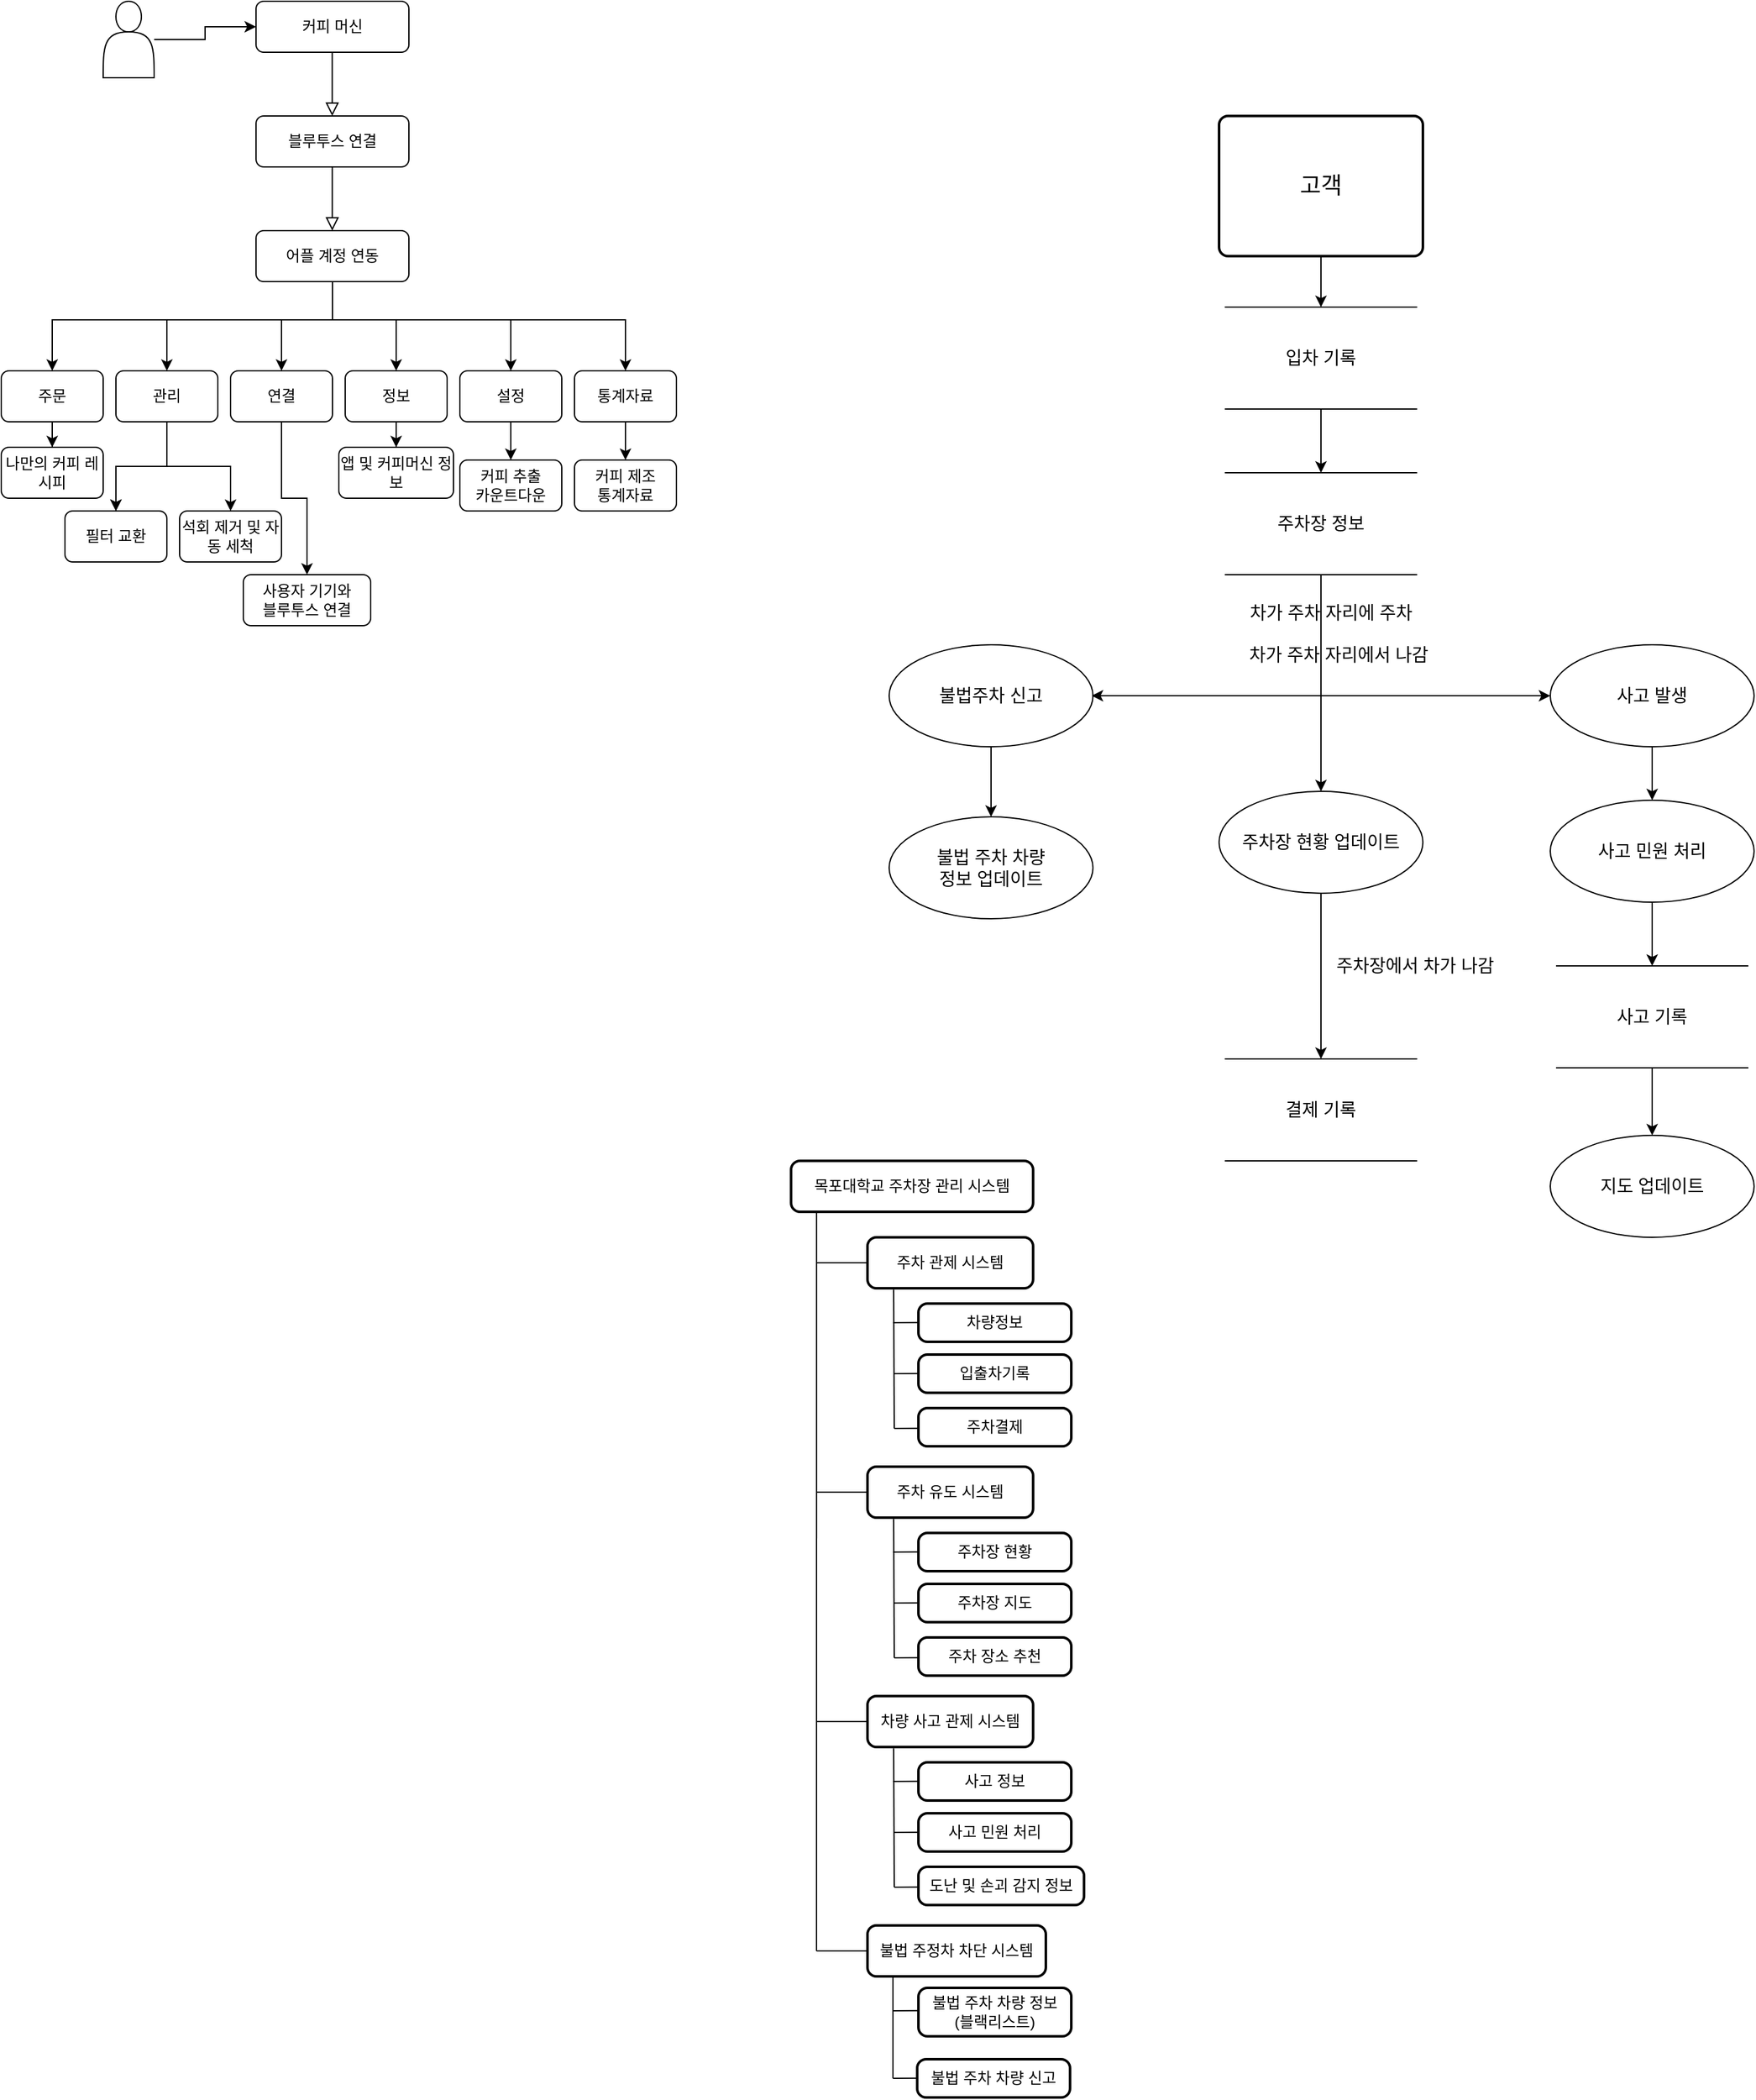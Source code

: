 <mxfile version="22.1.4" type="github">
  <diagram id="C5RBs43oDa-KdzZeNtuy" name="Page-1">
    <mxGraphModel dx="955" dy="906" grid="1" gridSize="10" guides="1" tooltips="1" connect="1" arrows="1" fold="1" page="1" pageScale="1" pageWidth="827" pageHeight="1169" math="0" shadow="0">
      <root>
        <mxCell id="WIyWlLk6GJQsqaUBKTNV-0" />
        <mxCell id="WIyWlLk6GJQsqaUBKTNV-1" parent="WIyWlLk6GJQsqaUBKTNV-0" />
        <mxCell id="WIyWlLk6GJQsqaUBKTNV-3" value="블루투스 연결" style="rounded=1;whiteSpace=wrap;html=1;fontSize=12;glass=0;strokeWidth=1;shadow=0;" parent="WIyWlLk6GJQsqaUBKTNV-1" vertex="1">
          <mxGeometry x="310" y="100" width="120" height="40" as="geometry" />
        </mxCell>
        <mxCell id="3EG9-TvV20ggC_MvHCEM-3" value="커피 머신" style="rounded=1;whiteSpace=wrap;html=1;fontSize=12;glass=0;strokeWidth=1;shadow=0;" parent="WIyWlLk6GJQsqaUBKTNV-1" vertex="1">
          <mxGeometry x="310" y="10" width="120" height="40" as="geometry" />
        </mxCell>
        <mxCell id="3EG9-TvV20ggC_MvHCEM-5" value="" style="rounded=0;html=1;jettySize=auto;orthogonalLoop=1;fontSize=11;endArrow=block;endFill=0;endSize=8;strokeWidth=1;shadow=0;labelBackgroundColor=none;edgeStyle=orthogonalEdgeStyle;" parent="WIyWlLk6GJQsqaUBKTNV-1" edge="1">
          <mxGeometry relative="1" as="geometry">
            <mxPoint x="369.83" y="140" as="sourcePoint" />
            <mxPoint x="369.83" y="190" as="targetPoint" />
          </mxGeometry>
        </mxCell>
        <mxCell id="DR7JTV7pjPa2kn4OJmJ5-90" style="edgeStyle=orthogonalEdgeStyle;rounded=0;orthogonalLoop=1;jettySize=auto;html=1;exitX=0.5;exitY=1;exitDx=0;exitDy=0;entryX=0.5;entryY=0;entryDx=0;entryDy=0;" edge="1" parent="WIyWlLk6GJQsqaUBKTNV-1" source="3EG9-TvV20ggC_MvHCEM-7" target="DR7JTV7pjPa2kn4OJmJ5-85">
          <mxGeometry relative="1" as="geometry">
            <Array as="points">
              <mxPoint x="370" y="260" />
              <mxPoint x="240" y="260" />
            </Array>
          </mxGeometry>
        </mxCell>
        <mxCell id="DR7JTV7pjPa2kn4OJmJ5-91" style="edgeStyle=orthogonalEdgeStyle;rounded=0;orthogonalLoop=1;jettySize=auto;html=1;exitX=0.5;exitY=1;exitDx=0;exitDy=0;entryX=0.5;entryY=0;entryDx=0;entryDy=0;" edge="1" parent="WIyWlLk6GJQsqaUBKTNV-1" source="3EG9-TvV20ggC_MvHCEM-7" target="DR7JTV7pjPa2kn4OJmJ5-86">
          <mxGeometry relative="1" as="geometry">
            <Array as="points">
              <mxPoint x="370" y="260" />
              <mxPoint x="330" y="260" />
            </Array>
          </mxGeometry>
        </mxCell>
        <mxCell id="DR7JTV7pjPa2kn4OJmJ5-92" style="edgeStyle=orthogonalEdgeStyle;rounded=0;orthogonalLoop=1;jettySize=auto;html=1;exitX=0.5;exitY=1;exitDx=0;exitDy=0;entryX=0.5;entryY=0;entryDx=0;entryDy=0;" edge="1" parent="WIyWlLk6GJQsqaUBKTNV-1" source="3EG9-TvV20ggC_MvHCEM-7" target="DR7JTV7pjPa2kn4OJmJ5-82">
          <mxGeometry relative="1" as="geometry">
            <Array as="points">
              <mxPoint x="370" y="260" />
              <mxPoint x="150" y="260" />
            </Array>
          </mxGeometry>
        </mxCell>
        <mxCell id="DR7JTV7pjPa2kn4OJmJ5-93" style="edgeStyle=orthogonalEdgeStyle;rounded=0;orthogonalLoop=1;jettySize=auto;html=1;exitX=0.5;exitY=1;exitDx=0;exitDy=0;entryX=0.5;entryY=0;entryDx=0;entryDy=0;" edge="1" parent="WIyWlLk6GJQsqaUBKTNV-1" source="3EG9-TvV20ggC_MvHCEM-7" target="DR7JTV7pjPa2kn4OJmJ5-87">
          <mxGeometry relative="1" as="geometry">
            <Array as="points">
              <mxPoint x="370" y="260" />
              <mxPoint x="420" y="260" />
            </Array>
          </mxGeometry>
        </mxCell>
        <mxCell id="DR7JTV7pjPa2kn4OJmJ5-94" style="edgeStyle=orthogonalEdgeStyle;rounded=0;orthogonalLoop=1;jettySize=auto;html=1;exitX=0.5;exitY=1;exitDx=0;exitDy=0;entryX=0.5;entryY=0;entryDx=0;entryDy=0;" edge="1" parent="WIyWlLk6GJQsqaUBKTNV-1" source="3EG9-TvV20ggC_MvHCEM-7" target="DR7JTV7pjPa2kn4OJmJ5-88">
          <mxGeometry relative="1" as="geometry">
            <Array as="points">
              <mxPoint x="370" y="260" />
              <mxPoint x="510" y="260" />
            </Array>
          </mxGeometry>
        </mxCell>
        <mxCell id="DR7JTV7pjPa2kn4OJmJ5-95" style="edgeStyle=orthogonalEdgeStyle;rounded=0;orthogonalLoop=1;jettySize=auto;html=1;exitX=0.5;exitY=1;exitDx=0;exitDy=0;entryX=0.5;entryY=0;entryDx=0;entryDy=0;" edge="1" parent="WIyWlLk6GJQsqaUBKTNV-1" source="3EG9-TvV20ggC_MvHCEM-7" target="DR7JTV7pjPa2kn4OJmJ5-89">
          <mxGeometry relative="1" as="geometry">
            <Array as="points">
              <mxPoint x="370" y="260" />
              <mxPoint x="600" y="260" />
            </Array>
          </mxGeometry>
        </mxCell>
        <mxCell id="3EG9-TvV20ggC_MvHCEM-7" value="어플 계정 연동" style="rounded=1;whiteSpace=wrap;html=1;fontSize=12;glass=0;strokeWidth=1;shadow=0;" parent="WIyWlLk6GJQsqaUBKTNV-1" vertex="1">
          <mxGeometry x="310" y="190" width="120" height="40" as="geometry" />
        </mxCell>
        <mxCell id="3EG9-TvV20ggC_MvHCEM-8" value="" style="rounded=0;html=1;jettySize=auto;orthogonalLoop=1;fontSize=11;endArrow=block;endFill=0;endSize=8;strokeWidth=1;shadow=0;labelBackgroundColor=none;edgeStyle=orthogonalEdgeStyle;" parent="WIyWlLk6GJQsqaUBKTNV-1" edge="1">
          <mxGeometry relative="1" as="geometry">
            <mxPoint x="369.8" y="50" as="sourcePoint" />
            <mxPoint x="369.8" y="100" as="targetPoint" />
          </mxGeometry>
        </mxCell>
        <mxCell id="DR7JTV7pjPa2kn4OJmJ5-0" value="목포대학교 주차장 관리 시스템" style="rounded=1;whiteSpace=wrap;html=1;absoluteArcSize=1;arcSize=14;strokeWidth=2;" vertex="1" parent="WIyWlLk6GJQsqaUBKTNV-1">
          <mxGeometry x="730" y="920" width="190" height="40" as="geometry" />
        </mxCell>
        <mxCell id="DR7JTV7pjPa2kn4OJmJ5-1" value="주차 관제 시스템" style="rounded=1;whiteSpace=wrap;html=1;absoluteArcSize=1;arcSize=14;strokeWidth=2;" vertex="1" parent="WIyWlLk6GJQsqaUBKTNV-1">
          <mxGeometry x="790" y="980" width="130" height="40" as="geometry" />
        </mxCell>
        <mxCell id="DR7JTV7pjPa2kn4OJmJ5-2" value="" style="endArrow=none;html=1;rounded=0;entryX=0.137;entryY=1.075;entryDx=0;entryDy=0;entryPerimeter=0;" edge="1" parent="WIyWlLk6GJQsqaUBKTNV-1">
          <mxGeometry width="50" height="50" relative="1" as="geometry">
            <mxPoint x="750" y="1540" as="sourcePoint" />
            <mxPoint x="750.03" y="960.0" as="targetPoint" />
          </mxGeometry>
        </mxCell>
        <mxCell id="DR7JTV7pjPa2kn4OJmJ5-3" value="" style="endArrow=none;html=1;rounded=0;" edge="1" parent="WIyWlLk6GJQsqaUBKTNV-1">
          <mxGeometry width="50" height="50" relative="1" as="geometry">
            <mxPoint x="810" y="1047" as="sourcePoint" />
            <mxPoint x="830" y="1046.83" as="targetPoint" />
          </mxGeometry>
        </mxCell>
        <mxCell id="DR7JTV7pjPa2kn4OJmJ5-5" value="" style="endArrow=none;html=1;rounded=0;entryX=0.158;entryY=1.027;entryDx=0;entryDy=0;entryPerimeter=0;" edge="1" parent="WIyWlLk6GJQsqaUBKTNV-1" target="DR7JTV7pjPa2kn4OJmJ5-1">
          <mxGeometry width="50" height="50" relative="1" as="geometry">
            <mxPoint x="811" y="1130" as="sourcePoint" />
            <mxPoint x="860" y="1090" as="targetPoint" />
          </mxGeometry>
        </mxCell>
        <mxCell id="DR7JTV7pjPa2kn4OJmJ5-6" value="차량정보" style="rounded=1;whiteSpace=wrap;html=1;absoluteArcSize=1;arcSize=14;strokeWidth=2;" vertex="1" parent="WIyWlLk6GJQsqaUBKTNV-1">
          <mxGeometry x="830" y="1032" width="120" height="30" as="geometry" />
        </mxCell>
        <mxCell id="DR7JTV7pjPa2kn4OJmJ5-7" value="입출차기록" style="rounded=1;whiteSpace=wrap;html=1;absoluteArcSize=1;arcSize=14;strokeWidth=2;" vertex="1" parent="WIyWlLk6GJQsqaUBKTNV-1">
          <mxGeometry x="830" y="1072" width="120" height="30" as="geometry" />
        </mxCell>
        <mxCell id="DR7JTV7pjPa2kn4OJmJ5-8" value="주차결제" style="rounded=1;whiteSpace=wrap;html=1;absoluteArcSize=1;arcSize=14;strokeWidth=2;" vertex="1" parent="WIyWlLk6GJQsqaUBKTNV-1">
          <mxGeometry x="830" y="1114" width="120" height="30" as="geometry" />
        </mxCell>
        <mxCell id="DR7JTV7pjPa2kn4OJmJ5-10" value="" style="endArrow=none;html=1;rounded=0;" edge="1" parent="WIyWlLk6GJQsqaUBKTNV-1">
          <mxGeometry width="50" height="50" relative="1" as="geometry">
            <mxPoint x="811" y="1087" as="sourcePoint" />
            <mxPoint x="831" y="1086.83" as="targetPoint" />
          </mxGeometry>
        </mxCell>
        <mxCell id="DR7JTV7pjPa2kn4OJmJ5-11" value="" style="endArrow=none;html=1;rounded=0;" edge="1" parent="WIyWlLk6GJQsqaUBKTNV-1">
          <mxGeometry width="50" height="50" relative="1" as="geometry">
            <mxPoint x="811" y="1130" as="sourcePoint" />
            <mxPoint x="831" y="1129.83" as="targetPoint" />
          </mxGeometry>
        </mxCell>
        <mxCell id="DR7JTV7pjPa2kn4OJmJ5-12" value="" style="endArrow=none;html=1;rounded=0;entryX=0;entryY=0.5;entryDx=0;entryDy=0;" edge="1" parent="WIyWlLk6GJQsqaUBKTNV-1" target="DR7JTV7pjPa2kn4OJmJ5-1">
          <mxGeometry width="50" height="50" relative="1" as="geometry">
            <mxPoint x="750" y="1000.03" as="sourcePoint" />
            <mxPoint x="770" y="999.86" as="targetPoint" />
          </mxGeometry>
        </mxCell>
        <mxCell id="DR7JTV7pjPa2kn4OJmJ5-13" value="주차 유도 시스템" style="rounded=1;whiteSpace=wrap;html=1;absoluteArcSize=1;arcSize=14;strokeWidth=2;" vertex="1" parent="WIyWlLk6GJQsqaUBKTNV-1">
          <mxGeometry x="790" y="1160" width="130" height="40" as="geometry" />
        </mxCell>
        <mxCell id="DR7JTV7pjPa2kn4OJmJ5-14" value="" style="endArrow=none;html=1;rounded=0;" edge="1" parent="WIyWlLk6GJQsqaUBKTNV-1">
          <mxGeometry width="50" height="50" relative="1" as="geometry">
            <mxPoint x="810" y="1227" as="sourcePoint" />
            <mxPoint x="830" y="1226.83" as="targetPoint" />
          </mxGeometry>
        </mxCell>
        <mxCell id="DR7JTV7pjPa2kn4OJmJ5-15" value="" style="endArrow=none;html=1;rounded=0;entryX=0.158;entryY=1.027;entryDx=0;entryDy=0;entryPerimeter=0;" edge="1" parent="WIyWlLk6GJQsqaUBKTNV-1" target="DR7JTV7pjPa2kn4OJmJ5-13">
          <mxGeometry width="50" height="50" relative="1" as="geometry">
            <mxPoint x="811" y="1310" as="sourcePoint" />
            <mxPoint x="860" y="1270" as="targetPoint" />
          </mxGeometry>
        </mxCell>
        <mxCell id="DR7JTV7pjPa2kn4OJmJ5-16" value="주차장 현황" style="rounded=1;whiteSpace=wrap;html=1;absoluteArcSize=1;arcSize=14;strokeWidth=2;" vertex="1" parent="WIyWlLk6GJQsqaUBKTNV-1">
          <mxGeometry x="830" y="1212" width="120" height="30" as="geometry" />
        </mxCell>
        <mxCell id="DR7JTV7pjPa2kn4OJmJ5-17" value="주차장 지도" style="rounded=1;whiteSpace=wrap;html=1;absoluteArcSize=1;arcSize=14;strokeWidth=2;" vertex="1" parent="WIyWlLk6GJQsqaUBKTNV-1">
          <mxGeometry x="830" y="1252" width="120" height="30" as="geometry" />
        </mxCell>
        <mxCell id="DR7JTV7pjPa2kn4OJmJ5-18" value="주차 장소 추천" style="rounded=1;whiteSpace=wrap;html=1;absoluteArcSize=1;arcSize=14;strokeWidth=2;" vertex="1" parent="WIyWlLk6GJQsqaUBKTNV-1">
          <mxGeometry x="830" y="1294" width="120" height="30" as="geometry" />
        </mxCell>
        <mxCell id="DR7JTV7pjPa2kn4OJmJ5-19" value="" style="endArrow=none;html=1;rounded=0;" edge="1" parent="WIyWlLk6GJQsqaUBKTNV-1">
          <mxGeometry width="50" height="50" relative="1" as="geometry">
            <mxPoint x="811" y="1267" as="sourcePoint" />
            <mxPoint x="831" y="1266.83" as="targetPoint" />
          </mxGeometry>
        </mxCell>
        <mxCell id="DR7JTV7pjPa2kn4OJmJ5-20" value="" style="endArrow=none;html=1;rounded=0;" edge="1" parent="WIyWlLk6GJQsqaUBKTNV-1">
          <mxGeometry width="50" height="50" relative="1" as="geometry">
            <mxPoint x="811" y="1310" as="sourcePoint" />
            <mxPoint x="831" y="1309.83" as="targetPoint" />
          </mxGeometry>
        </mxCell>
        <mxCell id="DR7JTV7pjPa2kn4OJmJ5-21" value="" style="endArrow=none;html=1;rounded=0;entryX=0;entryY=0.5;entryDx=0;entryDy=0;" edge="1" parent="WIyWlLk6GJQsqaUBKTNV-1" target="DR7JTV7pjPa2kn4OJmJ5-13">
          <mxGeometry width="50" height="50" relative="1" as="geometry">
            <mxPoint x="750" y="1180.03" as="sourcePoint" />
            <mxPoint x="770" y="1179.86" as="targetPoint" />
          </mxGeometry>
        </mxCell>
        <mxCell id="DR7JTV7pjPa2kn4OJmJ5-22" value="차량 사고 관제 시스템" style="rounded=1;whiteSpace=wrap;html=1;absoluteArcSize=1;arcSize=14;strokeWidth=2;" vertex="1" parent="WIyWlLk6GJQsqaUBKTNV-1">
          <mxGeometry x="790" y="1340" width="130" height="40" as="geometry" />
        </mxCell>
        <mxCell id="DR7JTV7pjPa2kn4OJmJ5-23" value="" style="endArrow=none;html=1;rounded=0;" edge="1" parent="WIyWlLk6GJQsqaUBKTNV-1">
          <mxGeometry width="50" height="50" relative="1" as="geometry">
            <mxPoint x="810" y="1407" as="sourcePoint" />
            <mxPoint x="830" y="1406.83" as="targetPoint" />
          </mxGeometry>
        </mxCell>
        <mxCell id="DR7JTV7pjPa2kn4OJmJ5-24" value="" style="endArrow=none;html=1;rounded=0;entryX=0.158;entryY=1.027;entryDx=0;entryDy=0;entryPerimeter=0;" edge="1" parent="WIyWlLk6GJQsqaUBKTNV-1" target="DR7JTV7pjPa2kn4OJmJ5-22">
          <mxGeometry width="50" height="50" relative="1" as="geometry">
            <mxPoint x="811" y="1490" as="sourcePoint" />
            <mxPoint x="860" y="1450" as="targetPoint" />
          </mxGeometry>
        </mxCell>
        <mxCell id="DR7JTV7pjPa2kn4OJmJ5-25" value="사고 정보" style="rounded=1;whiteSpace=wrap;html=1;absoluteArcSize=1;arcSize=14;strokeWidth=2;" vertex="1" parent="WIyWlLk6GJQsqaUBKTNV-1">
          <mxGeometry x="830" y="1392" width="120" height="30" as="geometry" />
        </mxCell>
        <mxCell id="DR7JTV7pjPa2kn4OJmJ5-26" value="사고 민원 처리" style="rounded=1;whiteSpace=wrap;html=1;absoluteArcSize=1;arcSize=14;strokeWidth=2;" vertex="1" parent="WIyWlLk6GJQsqaUBKTNV-1">
          <mxGeometry x="830" y="1432" width="120" height="30" as="geometry" />
        </mxCell>
        <mxCell id="DR7JTV7pjPa2kn4OJmJ5-27" value="도난 및 손괴 감지 정보" style="rounded=1;whiteSpace=wrap;html=1;absoluteArcSize=1;arcSize=14;strokeWidth=2;" vertex="1" parent="WIyWlLk6GJQsqaUBKTNV-1">
          <mxGeometry x="830" y="1474" width="130" height="30" as="geometry" />
        </mxCell>
        <mxCell id="DR7JTV7pjPa2kn4OJmJ5-28" value="" style="endArrow=none;html=1;rounded=0;" edge="1" parent="WIyWlLk6GJQsqaUBKTNV-1">
          <mxGeometry width="50" height="50" relative="1" as="geometry">
            <mxPoint x="811" y="1447" as="sourcePoint" />
            <mxPoint x="831" y="1446.83" as="targetPoint" />
          </mxGeometry>
        </mxCell>
        <mxCell id="DR7JTV7pjPa2kn4OJmJ5-29" value="" style="endArrow=none;html=1;rounded=0;" edge="1" parent="WIyWlLk6GJQsqaUBKTNV-1">
          <mxGeometry width="50" height="50" relative="1" as="geometry">
            <mxPoint x="811" y="1490" as="sourcePoint" />
            <mxPoint x="831" y="1489.83" as="targetPoint" />
          </mxGeometry>
        </mxCell>
        <mxCell id="DR7JTV7pjPa2kn4OJmJ5-30" value="" style="endArrow=none;html=1;rounded=0;entryX=0;entryY=0.5;entryDx=0;entryDy=0;" edge="1" parent="WIyWlLk6GJQsqaUBKTNV-1" target="DR7JTV7pjPa2kn4OJmJ5-22">
          <mxGeometry width="50" height="50" relative="1" as="geometry">
            <mxPoint x="750" y="1360.03" as="sourcePoint" />
            <mxPoint x="770" y="1359.86" as="targetPoint" />
          </mxGeometry>
        </mxCell>
        <mxCell id="DR7JTV7pjPa2kn4OJmJ5-31" value="불법 주정차 차단 시스템" style="rounded=1;whiteSpace=wrap;html=1;absoluteArcSize=1;arcSize=14;strokeWidth=2;" vertex="1" parent="WIyWlLk6GJQsqaUBKTNV-1">
          <mxGeometry x="790" y="1520" width="140" height="40" as="geometry" />
        </mxCell>
        <mxCell id="DR7JTV7pjPa2kn4OJmJ5-32" value="" style="endArrow=none;html=1;rounded=0;" edge="1" parent="WIyWlLk6GJQsqaUBKTNV-1">
          <mxGeometry width="50" height="50" relative="1" as="geometry">
            <mxPoint x="810" y="1587" as="sourcePoint" />
            <mxPoint x="830" y="1586.83" as="targetPoint" />
          </mxGeometry>
        </mxCell>
        <mxCell id="DR7JTV7pjPa2kn4OJmJ5-33" value="" style="endArrow=none;html=1;rounded=0;" edge="1" parent="WIyWlLk6GJQsqaUBKTNV-1">
          <mxGeometry width="50" height="50" relative="1" as="geometry">
            <mxPoint x="810" y="1640" as="sourcePoint" />
            <mxPoint x="810" y="1560" as="targetPoint" />
          </mxGeometry>
        </mxCell>
        <mxCell id="DR7JTV7pjPa2kn4OJmJ5-34" value="불법 주차 차량 정보&lt;br&gt;(블랙리스트)" style="rounded=1;whiteSpace=wrap;html=1;absoluteArcSize=1;arcSize=14;strokeWidth=2;" vertex="1" parent="WIyWlLk6GJQsqaUBKTNV-1">
          <mxGeometry x="830" y="1569" width="120" height="38" as="geometry" />
        </mxCell>
        <mxCell id="DR7JTV7pjPa2kn4OJmJ5-35" value="불법 주차 차량 신고" style="rounded=1;whiteSpace=wrap;html=1;absoluteArcSize=1;arcSize=14;strokeWidth=2;" vertex="1" parent="WIyWlLk6GJQsqaUBKTNV-1">
          <mxGeometry x="829" y="1625" width="120" height="30" as="geometry" />
        </mxCell>
        <mxCell id="DR7JTV7pjPa2kn4OJmJ5-37" value="" style="endArrow=none;html=1;rounded=0;" edge="1" parent="WIyWlLk6GJQsqaUBKTNV-1">
          <mxGeometry width="50" height="50" relative="1" as="geometry">
            <mxPoint x="810" y="1640" as="sourcePoint" />
            <mxPoint x="830" y="1639.83" as="targetPoint" />
          </mxGeometry>
        </mxCell>
        <mxCell id="DR7JTV7pjPa2kn4OJmJ5-39" value="" style="endArrow=none;html=1;rounded=0;entryX=0;entryY=0.5;entryDx=0;entryDy=0;" edge="1" parent="WIyWlLk6GJQsqaUBKTNV-1" target="DR7JTV7pjPa2kn4OJmJ5-31">
          <mxGeometry width="50" height="50" relative="1" as="geometry">
            <mxPoint x="750" y="1540.03" as="sourcePoint" />
            <mxPoint x="770" y="1539.86" as="targetPoint" />
          </mxGeometry>
        </mxCell>
        <mxCell id="DR7JTV7pjPa2kn4OJmJ5-46" style="edgeStyle=orthogonalEdgeStyle;rounded=0;orthogonalLoop=1;jettySize=auto;html=1;exitX=0.5;exitY=1;exitDx=0;exitDy=0;entryX=0.5;entryY=0;entryDx=0;entryDy=0;" edge="1" parent="WIyWlLk6GJQsqaUBKTNV-1" source="DR7JTV7pjPa2kn4OJmJ5-40" target="DR7JTV7pjPa2kn4OJmJ5-43">
          <mxGeometry relative="1" as="geometry" />
        </mxCell>
        <mxCell id="DR7JTV7pjPa2kn4OJmJ5-40" value="&lt;font style=&quot;font-size: 14px;&quot;&gt;입차 기록&lt;/font&gt;" style="shape=partialRectangle;whiteSpace=wrap;html=1;left=0;right=0;fillColor=none;" vertex="1" parent="WIyWlLk6GJQsqaUBKTNV-1">
          <mxGeometry x="1071" y="250" width="150" height="80" as="geometry" />
        </mxCell>
        <mxCell id="DR7JTV7pjPa2kn4OJmJ5-45" style="edgeStyle=orthogonalEdgeStyle;rounded=0;orthogonalLoop=1;jettySize=auto;html=1;exitX=0.5;exitY=1;exitDx=0;exitDy=0;entryX=0.5;entryY=0;entryDx=0;entryDy=0;" edge="1" parent="WIyWlLk6GJQsqaUBKTNV-1" source="DR7JTV7pjPa2kn4OJmJ5-42" target="DR7JTV7pjPa2kn4OJmJ5-40">
          <mxGeometry relative="1" as="geometry" />
        </mxCell>
        <mxCell id="DR7JTV7pjPa2kn4OJmJ5-42" value="&lt;font style=&quot;font-size: 18px;&quot;&gt;고객&lt;/font&gt;" style="rounded=1;whiteSpace=wrap;html=1;absoluteArcSize=1;arcSize=14;strokeWidth=2;" vertex="1" parent="WIyWlLk6GJQsqaUBKTNV-1">
          <mxGeometry x="1066" y="100" width="160" height="110" as="geometry" />
        </mxCell>
        <mxCell id="DR7JTV7pjPa2kn4OJmJ5-57" value="" style="edgeStyle=orthogonalEdgeStyle;rounded=0;orthogonalLoop=1;jettySize=auto;html=1;exitX=0.5;exitY=1;exitDx=0;exitDy=0;" edge="1" parent="WIyWlLk6GJQsqaUBKTNV-1" source="DR7JTV7pjPa2kn4OJmJ5-43" target="DR7JTV7pjPa2kn4OJmJ5-56">
          <mxGeometry relative="1" as="geometry">
            <mxPoint x="1146.059" y="502" as="sourcePoint" />
          </mxGeometry>
        </mxCell>
        <mxCell id="DR7JTV7pjPa2kn4OJmJ5-43" value="&lt;font style=&quot;font-size: 14px;&quot;&gt;주차장 정보&lt;/font&gt;" style="shape=partialRectangle;whiteSpace=wrap;html=1;left=0;right=0;fillColor=none;" vertex="1" parent="WIyWlLk6GJQsqaUBKTNV-1">
          <mxGeometry x="1071" y="380" width="150" height="80" as="geometry" />
        </mxCell>
        <mxCell id="DR7JTV7pjPa2kn4OJmJ5-48" value="&lt;font style=&quot;font-size: 14px;&quot;&gt;차가 주차 자리에 주차&lt;/font&gt;" style="text;html=1;strokeColor=none;fillColor=none;align=center;verticalAlign=middle;whiteSpace=wrap;rounded=0;" vertex="1" parent="WIyWlLk6GJQsqaUBKTNV-1">
          <mxGeometry x="1079" y="475" width="150" height="30" as="geometry" />
        </mxCell>
        <mxCell id="DR7JTV7pjPa2kn4OJmJ5-68" style="edgeStyle=orthogonalEdgeStyle;rounded=0;orthogonalLoop=1;jettySize=auto;html=1;exitX=0.5;exitY=1;exitDx=0;exitDy=0;entryX=0.5;entryY=0;entryDx=0;entryDy=0;" edge="1" parent="WIyWlLk6GJQsqaUBKTNV-1" source="DR7JTV7pjPa2kn4OJmJ5-56" target="DR7JTV7pjPa2kn4OJmJ5-64">
          <mxGeometry relative="1" as="geometry" />
        </mxCell>
        <mxCell id="DR7JTV7pjPa2kn4OJmJ5-56" value="&lt;font style=&quot;font-size: 14px;&quot;&gt;주차장 현황 업데이트&lt;/font&gt;" style="ellipse;whiteSpace=wrap;html=1;fillColor=none;" vertex="1" parent="WIyWlLk6GJQsqaUBKTNV-1">
          <mxGeometry x="1066" y="630" width="160" height="80" as="geometry" />
        </mxCell>
        <mxCell id="DR7JTV7pjPa2kn4OJmJ5-60" value="&lt;font style=&quot;font-size: 14px;&quot;&gt;차가 주차 자리에서 나감&lt;/font&gt;" style="text;html=1;strokeColor=none;fillColor=none;align=center;verticalAlign=middle;whiteSpace=wrap;rounded=0;" vertex="1" parent="WIyWlLk6GJQsqaUBKTNV-1">
          <mxGeometry x="1080" y="508" width="160" height="30" as="geometry" />
        </mxCell>
        <mxCell id="DR7JTV7pjPa2kn4OJmJ5-64" value="&lt;font style=&quot;font-size: 14px;&quot;&gt;결제 기록&lt;/font&gt;" style="shape=partialRectangle;whiteSpace=wrap;html=1;left=0;right=0;fillColor=none;" vertex="1" parent="WIyWlLk6GJQsqaUBKTNV-1">
          <mxGeometry x="1071" y="840" width="150" height="80" as="geometry" />
        </mxCell>
        <mxCell id="DR7JTV7pjPa2kn4OJmJ5-69" value="&lt;span style=&quot;font-size: 14px;&quot;&gt;주차장에서 차가 나감&lt;/span&gt;" style="text;html=1;strokeColor=none;fillColor=none;align=center;verticalAlign=middle;whiteSpace=wrap;rounded=0;" vertex="1" parent="WIyWlLk6GJQsqaUBKTNV-1">
          <mxGeometry x="1140" y="752" width="160" height="30" as="geometry" />
        </mxCell>
        <mxCell id="DR7JTV7pjPa2kn4OJmJ5-70" value="" style="edgeStyle=orthogonalEdgeStyle;rounded=0;orthogonalLoop=1;jettySize=auto;html=1;" edge="1" parent="WIyWlLk6GJQsqaUBKTNV-1">
          <mxGeometry relative="1" as="geometry">
            <mxPoint x="1145" y="555" as="sourcePoint" />
            <mxPoint x="1326" y="555" as="targetPoint" />
          </mxGeometry>
        </mxCell>
        <mxCell id="DR7JTV7pjPa2kn4OJmJ5-73" style="edgeStyle=orthogonalEdgeStyle;rounded=0;orthogonalLoop=1;jettySize=auto;html=1;exitX=0.5;exitY=1;exitDx=0;exitDy=0;" edge="1" parent="WIyWlLk6GJQsqaUBKTNV-1" source="DR7JTV7pjPa2kn4OJmJ5-71" target="DR7JTV7pjPa2kn4OJmJ5-72">
          <mxGeometry relative="1" as="geometry" />
        </mxCell>
        <mxCell id="DR7JTV7pjPa2kn4OJmJ5-71" value="&lt;font style=&quot;font-size: 14px;&quot;&gt;사고 발생&lt;/font&gt;" style="ellipse;whiteSpace=wrap;html=1;fillColor=none;" vertex="1" parent="WIyWlLk6GJQsqaUBKTNV-1">
          <mxGeometry x="1326" y="515" width="160" height="80" as="geometry" />
        </mxCell>
        <mxCell id="DR7JTV7pjPa2kn4OJmJ5-75" style="edgeStyle=orthogonalEdgeStyle;rounded=0;orthogonalLoop=1;jettySize=auto;html=1;exitX=0.5;exitY=1;exitDx=0;exitDy=0;entryX=0.5;entryY=0;entryDx=0;entryDy=0;" edge="1" parent="WIyWlLk6GJQsqaUBKTNV-1" source="DR7JTV7pjPa2kn4OJmJ5-72" target="DR7JTV7pjPa2kn4OJmJ5-74">
          <mxGeometry relative="1" as="geometry" />
        </mxCell>
        <mxCell id="DR7JTV7pjPa2kn4OJmJ5-72" value="&lt;font style=&quot;font-size: 14px;&quot;&gt;사고 민원 처리&lt;/font&gt;" style="ellipse;whiteSpace=wrap;html=1;fillColor=none;" vertex="1" parent="WIyWlLk6GJQsqaUBKTNV-1">
          <mxGeometry x="1326" y="637" width="160" height="80" as="geometry" />
        </mxCell>
        <mxCell id="DR7JTV7pjPa2kn4OJmJ5-77" style="edgeStyle=orthogonalEdgeStyle;rounded=0;orthogonalLoop=1;jettySize=auto;html=1;exitX=0.5;exitY=1;exitDx=0;exitDy=0;entryX=0.5;entryY=0;entryDx=0;entryDy=0;" edge="1" parent="WIyWlLk6GJQsqaUBKTNV-1" source="DR7JTV7pjPa2kn4OJmJ5-74" target="DR7JTV7pjPa2kn4OJmJ5-76">
          <mxGeometry relative="1" as="geometry" />
        </mxCell>
        <mxCell id="DR7JTV7pjPa2kn4OJmJ5-74" value="&lt;span style=&quot;font-size: 14px;&quot;&gt;사고 기록&lt;/span&gt;" style="shape=partialRectangle;whiteSpace=wrap;html=1;left=0;right=0;fillColor=none;" vertex="1" parent="WIyWlLk6GJQsqaUBKTNV-1">
          <mxGeometry x="1331" y="767" width="150" height="80" as="geometry" />
        </mxCell>
        <mxCell id="DR7JTV7pjPa2kn4OJmJ5-76" value="&lt;font style=&quot;font-size: 14px;&quot;&gt;지도 업데이트&lt;/font&gt;" style="ellipse;whiteSpace=wrap;html=1;fillColor=none;" vertex="1" parent="WIyWlLk6GJQsqaUBKTNV-1">
          <mxGeometry x="1326" y="900" width="160" height="80" as="geometry" />
        </mxCell>
        <mxCell id="DR7JTV7pjPa2kn4OJmJ5-78" value="" style="edgeStyle=orthogonalEdgeStyle;rounded=0;orthogonalLoop=1;jettySize=auto;html=1;" edge="1" parent="WIyWlLk6GJQsqaUBKTNV-1">
          <mxGeometry relative="1" as="geometry">
            <mxPoint x="1146" y="555" as="sourcePoint" />
            <mxPoint x="966" y="555" as="targetPoint" />
          </mxGeometry>
        </mxCell>
        <mxCell id="DR7JTV7pjPa2kn4OJmJ5-81" style="edgeStyle=orthogonalEdgeStyle;rounded=0;orthogonalLoop=1;jettySize=auto;html=1;exitX=0.5;exitY=1;exitDx=0;exitDy=0;entryX=0.5;entryY=0;entryDx=0;entryDy=0;" edge="1" parent="WIyWlLk6GJQsqaUBKTNV-1" source="DR7JTV7pjPa2kn4OJmJ5-79" target="DR7JTV7pjPa2kn4OJmJ5-80">
          <mxGeometry relative="1" as="geometry" />
        </mxCell>
        <mxCell id="DR7JTV7pjPa2kn4OJmJ5-79" value="&lt;font style=&quot;font-size: 14px;&quot;&gt;불법주차 신고&lt;/font&gt;" style="ellipse;whiteSpace=wrap;html=1;fillColor=none;" vertex="1" parent="WIyWlLk6GJQsqaUBKTNV-1">
          <mxGeometry x="807" y="515" width="160" height="80" as="geometry" />
        </mxCell>
        <mxCell id="DR7JTV7pjPa2kn4OJmJ5-80" value="&lt;font style=&quot;font-size: 14px;&quot;&gt;불법 주차 차량 &lt;br&gt;정보 업데이트&lt;/font&gt;" style="ellipse;whiteSpace=wrap;html=1;fillColor=none;" vertex="1" parent="WIyWlLk6GJQsqaUBKTNV-1">
          <mxGeometry x="807" y="650" width="160" height="80" as="geometry" />
        </mxCell>
        <mxCell id="DR7JTV7pjPa2kn4OJmJ5-97" value="" style="edgeStyle=orthogonalEdgeStyle;rounded=0;orthogonalLoop=1;jettySize=auto;html=1;" edge="1" parent="WIyWlLk6GJQsqaUBKTNV-1" source="DR7JTV7pjPa2kn4OJmJ5-82" target="DR7JTV7pjPa2kn4OJmJ5-96">
          <mxGeometry relative="1" as="geometry" />
        </mxCell>
        <mxCell id="DR7JTV7pjPa2kn4OJmJ5-82" value="주문" style="rounded=1;whiteSpace=wrap;html=1;fontSize=12;glass=0;strokeWidth=1;shadow=0;" vertex="1" parent="WIyWlLk6GJQsqaUBKTNV-1">
          <mxGeometry x="110" y="300" width="80" height="40" as="geometry" />
        </mxCell>
        <mxCell id="DR7JTV7pjPa2kn4OJmJ5-99" value="" style="edgeStyle=orthogonalEdgeStyle;rounded=0;orthogonalLoop=1;jettySize=auto;html=1;" edge="1" parent="WIyWlLk6GJQsqaUBKTNV-1" source="DR7JTV7pjPa2kn4OJmJ5-85" target="DR7JTV7pjPa2kn4OJmJ5-98">
          <mxGeometry relative="1" as="geometry" />
        </mxCell>
        <mxCell id="DR7JTV7pjPa2kn4OJmJ5-100" value="" style="edgeStyle=orthogonalEdgeStyle;rounded=0;orthogonalLoop=1;jettySize=auto;html=1;" edge="1" parent="WIyWlLk6GJQsqaUBKTNV-1" source="DR7JTV7pjPa2kn4OJmJ5-85" target="DR7JTV7pjPa2kn4OJmJ5-98">
          <mxGeometry relative="1" as="geometry" />
        </mxCell>
        <mxCell id="DR7JTV7pjPa2kn4OJmJ5-102" style="edgeStyle=orthogonalEdgeStyle;rounded=0;orthogonalLoop=1;jettySize=auto;html=1;exitX=0.5;exitY=1;exitDx=0;exitDy=0;entryX=0.5;entryY=0;entryDx=0;entryDy=0;" edge="1" parent="WIyWlLk6GJQsqaUBKTNV-1" source="DR7JTV7pjPa2kn4OJmJ5-85" target="DR7JTV7pjPa2kn4OJmJ5-101">
          <mxGeometry relative="1" as="geometry" />
        </mxCell>
        <mxCell id="DR7JTV7pjPa2kn4OJmJ5-85" value="관리" style="rounded=1;whiteSpace=wrap;html=1;fontSize=12;glass=0;strokeWidth=1;shadow=0;" vertex="1" parent="WIyWlLk6GJQsqaUBKTNV-1">
          <mxGeometry x="200" y="300" width="80" height="40" as="geometry" />
        </mxCell>
        <mxCell id="DR7JTV7pjPa2kn4OJmJ5-106" style="edgeStyle=orthogonalEdgeStyle;rounded=0;orthogonalLoop=1;jettySize=auto;html=1;exitX=0.5;exitY=1;exitDx=0;exitDy=0;entryX=0.5;entryY=0;entryDx=0;entryDy=0;" edge="1" parent="WIyWlLk6GJQsqaUBKTNV-1" source="DR7JTV7pjPa2kn4OJmJ5-86" target="DR7JTV7pjPa2kn4OJmJ5-105">
          <mxGeometry relative="1" as="geometry">
            <Array as="points">
              <mxPoint x="330" y="400" />
              <mxPoint x="350" y="400" />
              <mxPoint x="350" y="450" />
            </Array>
          </mxGeometry>
        </mxCell>
        <mxCell id="DR7JTV7pjPa2kn4OJmJ5-86" value="연결" style="rounded=1;whiteSpace=wrap;html=1;fontSize=12;glass=0;strokeWidth=1;shadow=0;" vertex="1" parent="WIyWlLk6GJQsqaUBKTNV-1">
          <mxGeometry x="290" y="300" width="80" height="40" as="geometry" />
        </mxCell>
        <mxCell id="DR7JTV7pjPa2kn4OJmJ5-108" value="" style="edgeStyle=orthogonalEdgeStyle;rounded=0;orthogonalLoop=1;jettySize=auto;html=1;" edge="1" parent="WIyWlLk6GJQsqaUBKTNV-1" source="DR7JTV7pjPa2kn4OJmJ5-87" target="DR7JTV7pjPa2kn4OJmJ5-107">
          <mxGeometry relative="1" as="geometry" />
        </mxCell>
        <mxCell id="DR7JTV7pjPa2kn4OJmJ5-87" value="정보" style="rounded=1;whiteSpace=wrap;html=1;fontSize=12;glass=0;strokeWidth=1;shadow=0;" vertex="1" parent="WIyWlLk6GJQsqaUBKTNV-1">
          <mxGeometry x="380" y="300" width="80" height="40" as="geometry" />
        </mxCell>
        <mxCell id="DR7JTV7pjPa2kn4OJmJ5-115" style="edgeStyle=orthogonalEdgeStyle;rounded=0;orthogonalLoop=1;jettySize=auto;html=1;exitX=0.5;exitY=1;exitDx=0;exitDy=0;entryX=0.5;entryY=0;entryDx=0;entryDy=0;" edge="1" parent="WIyWlLk6GJQsqaUBKTNV-1" source="DR7JTV7pjPa2kn4OJmJ5-88" target="DR7JTV7pjPa2kn4OJmJ5-111">
          <mxGeometry relative="1" as="geometry" />
        </mxCell>
        <mxCell id="DR7JTV7pjPa2kn4OJmJ5-88" value="설정" style="rounded=1;whiteSpace=wrap;html=1;fontSize=12;glass=0;strokeWidth=1;shadow=0;" vertex="1" parent="WIyWlLk6GJQsqaUBKTNV-1">
          <mxGeometry x="470" y="300" width="80" height="40" as="geometry" />
        </mxCell>
        <mxCell id="DR7JTV7pjPa2kn4OJmJ5-114" value="" style="edgeStyle=orthogonalEdgeStyle;rounded=0;orthogonalLoop=1;jettySize=auto;html=1;" edge="1" parent="WIyWlLk6GJQsqaUBKTNV-1" source="DR7JTV7pjPa2kn4OJmJ5-89" target="DR7JTV7pjPa2kn4OJmJ5-113">
          <mxGeometry relative="1" as="geometry" />
        </mxCell>
        <mxCell id="DR7JTV7pjPa2kn4OJmJ5-89" value="통계자료" style="rounded=1;whiteSpace=wrap;html=1;fontSize=12;glass=0;strokeWidth=1;shadow=0;" vertex="1" parent="WIyWlLk6GJQsqaUBKTNV-1">
          <mxGeometry x="560" y="300" width="80" height="40" as="geometry" />
        </mxCell>
        <mxCell id="DR7JTV7pjPa2kn4OJmJ5-96" value="나만의 커피 레시피" style="rounded=1;whiteSpace=wrap;html=1;fontSize=12;glass=0;strokeWidth=1;shadow=0;" vertex="1" parent="WIyWlLk6GJQsqaUBKTNV-1">
          <mxGeometry x="110" y="360" width="80" height="40" as="geometry" />
        </mxCell>
        <mxCell id="DR7JTV7pjPa2kn4OJmJ5-98" value="필터 교환" style="rounded=1;whiteSpace=wrap;html=1;fontSize=12;glass=0;strokeWidth=1;shadow=0;" vertex="1" parent="WIyWlLk6GJQsqaUBKTNV-1">
          <mxGeometry x="160" y="410" width="80" height="40" as="geometry" />
        </mxCell>
        <mxCell id="DR7JTV7pjPa2kn4OJmJ5-101" value="석회 제거 및 자동 세척" style="rounded=1;whiteSpace=wrap;html=1;fontSize=12;glass=0;strokeWidth=1;shadow=0;" vertex="1" parent="WIyWlLk6GJQsqaUBKTNV-1">
          <mxGeometry x="250" y="410" width="80" height="40" as="geometry" />
        </mxCell>
        <mxCell id="DR7JTV7pjPa2kn4OJmJ5-105" value="사용자 기기와 &lt;br&gt;블루투스 연결" style="rounded=1;whiteSpace=wrap;html=1;fontSize=12;glass=0;strokeWidth=1;shadow=0;" vertex="1" parent="WIyWlLk6GJQsqaUBKTNV-1">
          <mxGeometry x="300" y="460" width="100" height="40" as="geometry" />
        </mxCell>
        <mxCell id="DR7JTV7pjPa2kn4OJmJ5-107" value="앱 및 커피머신 정보" style="rounded=1;whiteSpace=wrap;html=1;fontSize=12;glass=0;strokeWidth=1;shadow=0;" vertex="1" parent="WIyWlLk6GJQsqaUBKTNV-1">
          <mxGeometry x="375" y="360" width="90" height="40" as="geometry" />
        </mxCell>
        <mxCell id="DR7JTV7pjPa2kn4OJmJ5-111" value="커피 추출 &lt;br&gt;카운트다운" style="rounded=1;whiteSpace=wrap;html=1;fontSize=12;glass=0;strokeWidth=1;shadow=0;" vertex="1" parent="WIyWlLk6GJQsqaUBKTNV-1">
          <mxGeometry x="470" y="370" width="80" height="40" as="geometry" />
        </mxCell>
        <mxCell id="DR7JTV7pjPa2kn4OJmJ5-113" value="커피 제조 &lt;br&gt;통계자료" style="rounded=1;whiteSpace=wrap;html=1;fontSize=12;glass=0;strokeWidth=1;shadow=0;" vertex="1" parent="WIyWlLk6GJQsqaUBKTNV-1">
          <mxGeometry x="560" y="370" width="80" height="40" as="geometry" />
        </mxCell>
        <mxCell id="DR7JTV7pjPa2kn4OJmJ5-144" style="edgeStyle=orthogonalEdgeStyle;rounded=0;orthogonalLoop=1;jettySize=auto;html=1;entryX=0;entryY=0.5;entryDx=0;entryDy=0;" edge="1" parent="WIyWlLk6GJQsqaUBKTNV-1" source="DR7JTV7pjPa2kn4OJmJ5-143" target="3EG9-TvV20ggC_MvHCEM-3">
          <mxGeometry relative="1" as="geometry" />
        </mxCell>
        <mxCell id="DR7JTV7pjPa2kn4OJmJ5-143" value="" style="shape=actor;whiteSpace=wrap;html=1;" vertex="1" parent="WIyWlLk6GJQsqaUBKTNV-1">
          <mxGeometry x="190" y="10" width="40" height="60" as="geometry" />
        </mxCell>
      </root>
    </mxGraphModel>
  </diagram>
</mxfile>
